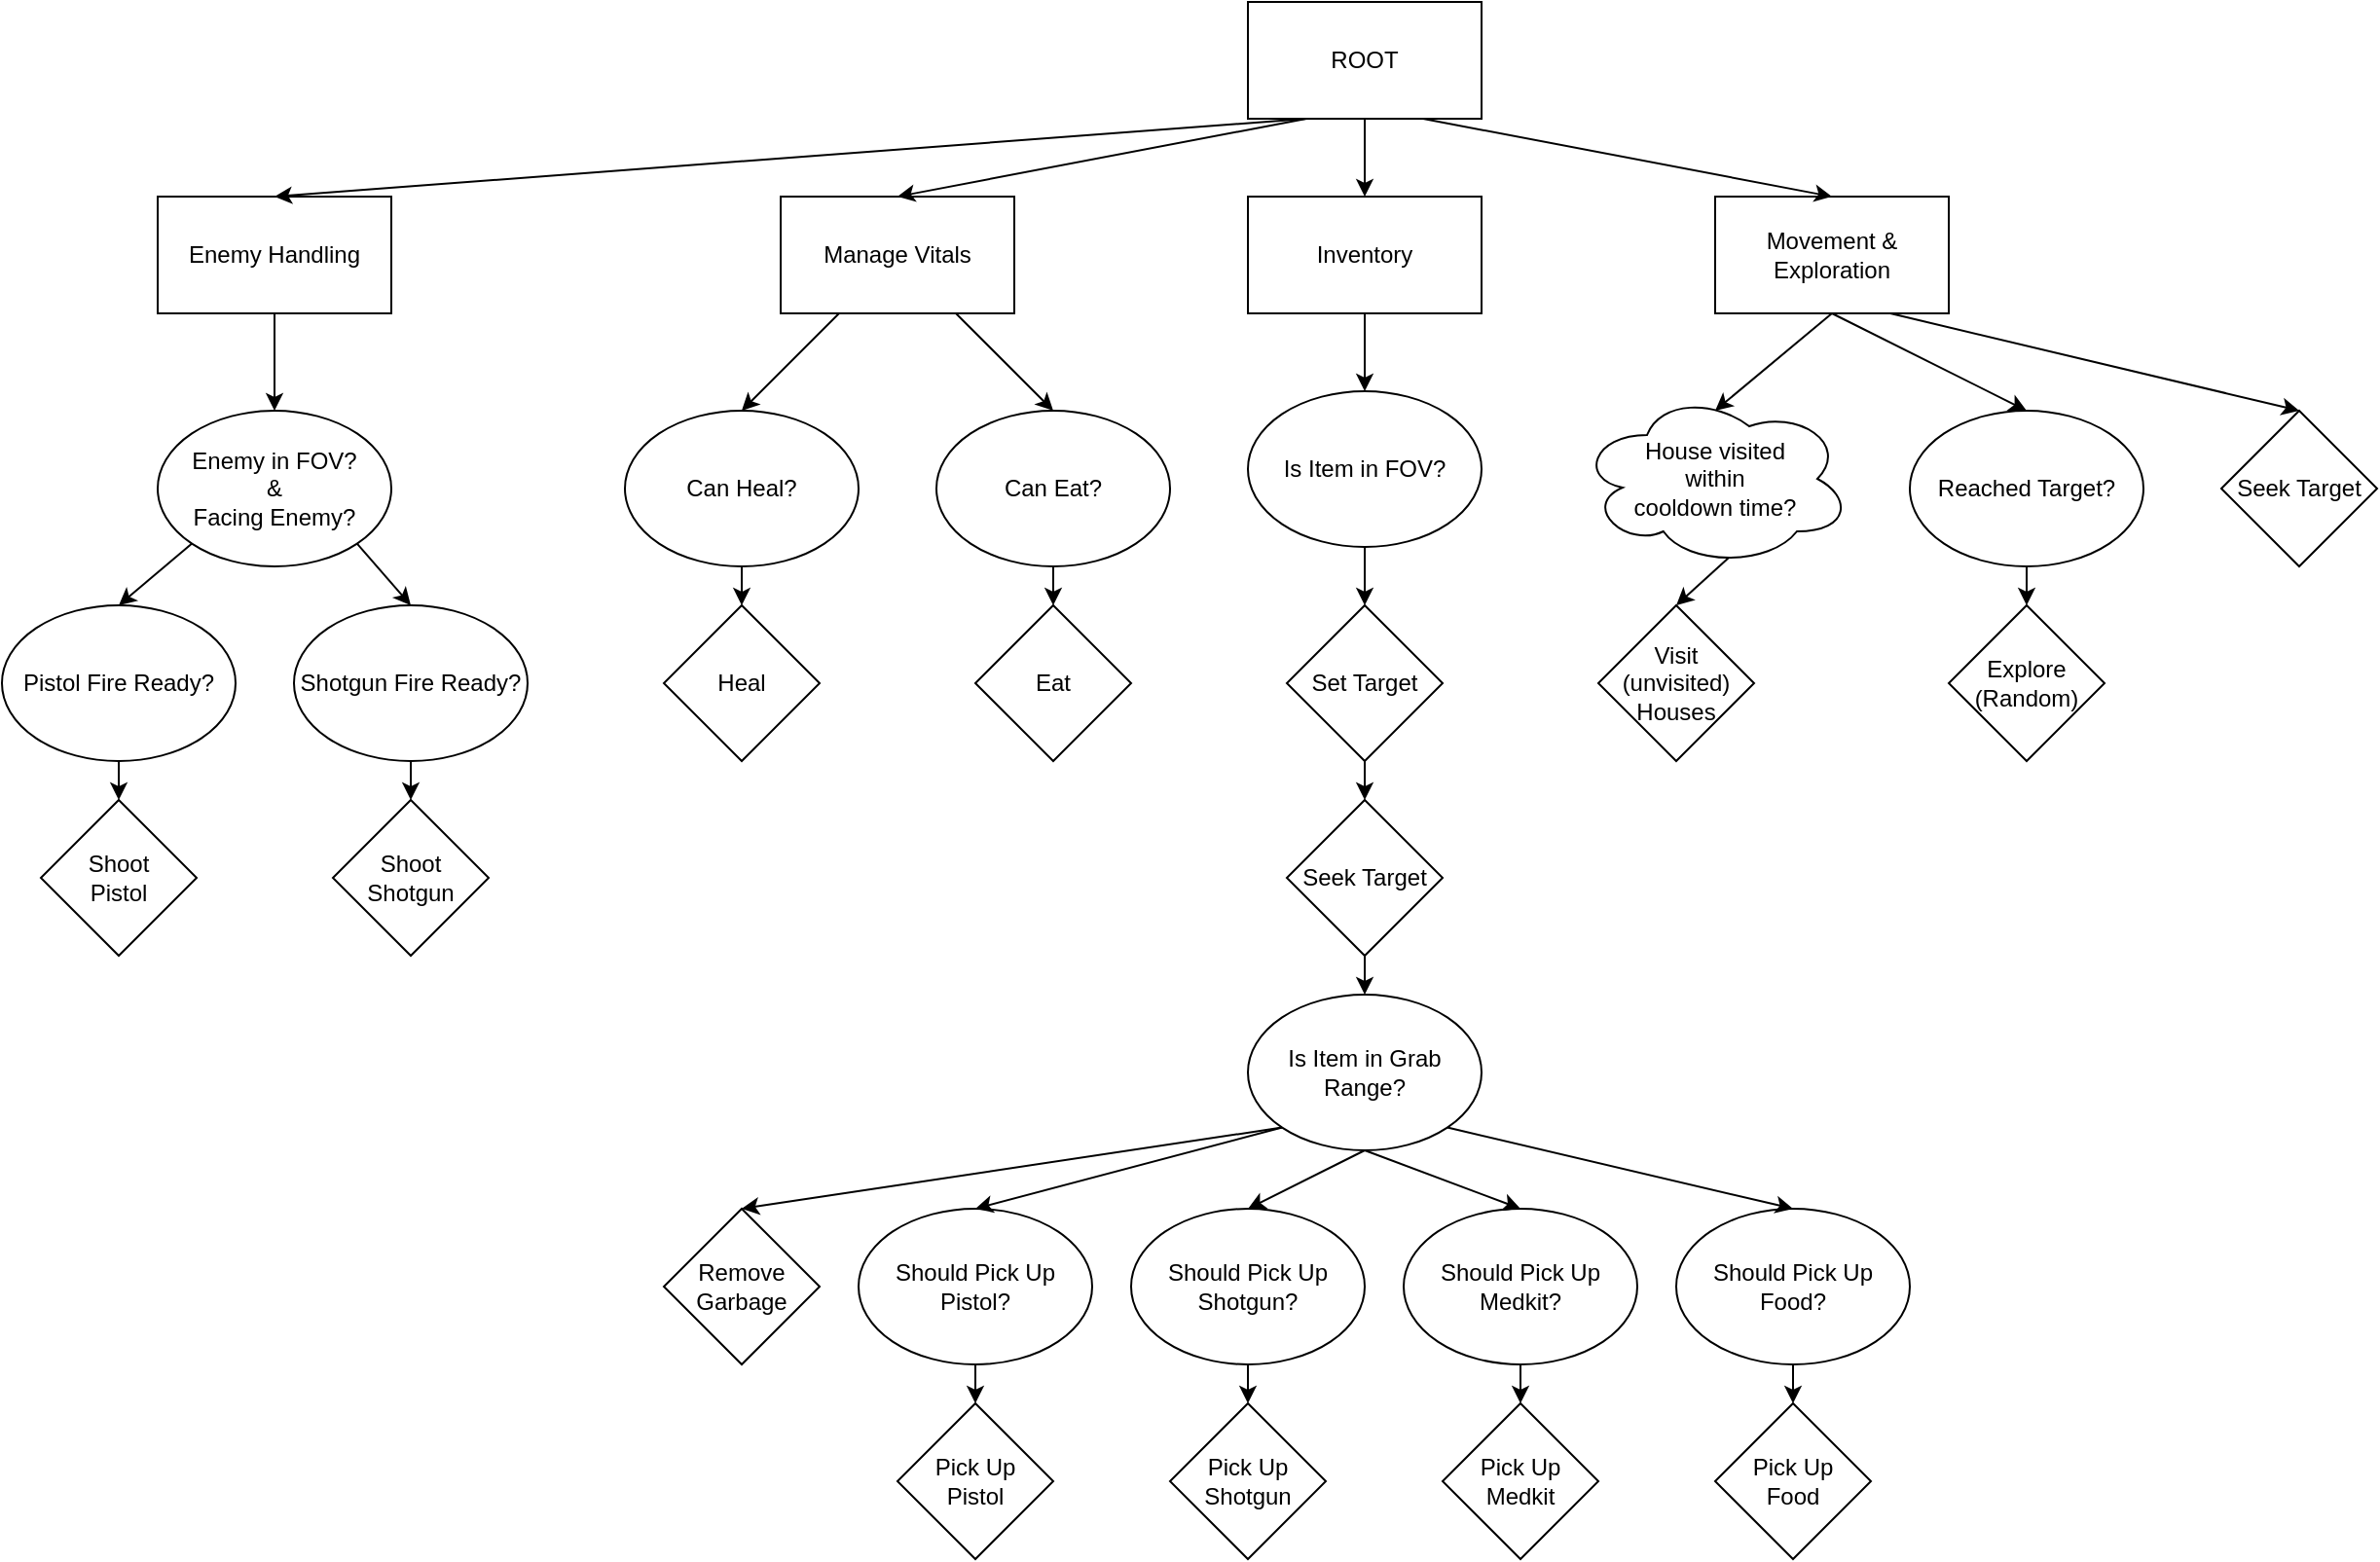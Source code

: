<mxfile version="20.8.5" type="device"><diagram id="-o0-7hgbZm_ohBe0_UBz" name="Page-1"><mxGraphModel dx="2074" dy="1064" grid="1" gridSize="10" guides="1" tooltips="1" connect="1" arrows="1" fold="1" page="1" pageScale="1" pageWidth="1600" pageHeight="900" math="0" shadow="0"><root><mxCell id="0"/><mxCell id="1" parent="0"/><mxCell id="9E99ks6Xpr63udh73OkU-1" value="ROOT" style="rounded=0;whiteSpace=wrap;html=1;" vertex="1" parent="1"><mxGeometry x="740" y="10" width="120" height="60" as="geometry"/></mxCell><mxCell id="9E99ks6Xpr63udh73OkU-2" value="Enemy Handling" style="rounded=0;whiteSpace=wrap;html=1;" vertex="1" parent="1"><mxGeometry x="180" y="110" width="120" height="60" as="geometry"/></mxCell><mxCell id="9E99ks6Xpr63udh73OkU-3" value="Manage Vitals" style="rounded=0;whiteSpace=wrap;html=1;" vertex="1" parent="1"><mxGeometry x="500" y="110" width="120" height="60" as="geometry"/></mxCell><mxCell id="9E99ks6Xpr63udh73OkU-4" value="Inventory" style="rounded=0;whiteSpace=wrap;html=1;" vertex="1" parent="1"><mxGeometry x="740" y="110" width="120" height="60" as="geometry"/></mxCell><mxCell id="9E99ks6Xpr63udh73OkU-5" value="Movement &amp;amp; Exploration" style="rounded=0;whiteSpace=wrap;html=1;" vertex="1" parent="1"><mxGeometry x="980" y="110" width="120" height="60" as="geometry"/></mxCell><mxCell id="9E99ks6Xpr63udh73OkU-6" value="" style="endArrow=classic;html=1;rounded=0;exitX=0.25;exitY=1;exitDx=0;exitDy=0;entryX=0.5;entryY=0;entryDx=0;entryDy=0;" edge="1" parent="1" source="9E99ks6Xpr63udh73OkU-1" target="9E99ks6Xpr63udh73OkU-2"><mxGeometry width="50" height="50" relative="1" as="geometry"><mxPoint x="780" y="490" as="sourcePoint"/><mxPoint x="830" y="440" as="targetPoint"/></mxGeometry></mxCell><mxCell id="9E99ks6Xpr63udh73OkU-8" value="" style="endArrow=classic;html=1;rounded=0;entryX=0.5;entryY=0;entryDx=0;entryDy=0;" edge="1" parent="1" target="9E99ks6Xpr63udh73OkU-3"><mxGeometry width="50" height="50" relative="1" as="geometry"><mxPoint x="770" y="70" as="sourcePoint"/><mxPoint x="770" y="100" as="targetPoint"/></mxGeometry></mxCell><mxCell id="9E99ks6Xpr63udh73OkU-9" value="" style="endArrow=classic;html=1;rounded=0;entryX=0.5;entryY=0;entryDx=0;entryDy=0;exitX=0.5;exitY=1;exitDx=0;exitDy=0;" edge="1" parent="1" source="9E99ks6Xpr63udh73OkU-1" target="9E99ks6Xpr63udh73OkU-4"><mxGeometry width="50" height="50" relative="1" as="geometry"><mxPoint x="910" y="90" as="sourcePoint"/><mxPoint x="960" y="40" as="targetPoint"/></mxGeometry></mxCell><mxCell id="9E99ks6Xpr63udh73OkU-10" value="" style="endArrow=classic;html=1;rounded=0;entryX=0.5;entryY=0;entryDx=0;entryDy=0;exitX=0.75;exitY=1;exitDx=0;exitDy=0;" edge="1" parent="1" source="9E99ks6Xpr63udh73OkU-1" target="9E99ks6Xpr63udh73OkU-5"><mxGeometry width="50" height="50" relative="1" as="geometry"><mxPoint x="940" y="90" as="sourcePoint"/><mxPoint x="990" y="40" as="targetPoint"/></mxGeometry></mxCell><mxCell id="9E99ks6Xpr63udh73OkU-11" value="Enemy in FOV?&lt;br&gt;&amp;amp;&lt;br&gt;Facing Enemy?" style="ellipse;whiteSpace=wrap;html=1;" vertex="1" parent="1"><mxGeometry x="180" y="220" width="120" height="80" as="geometry"/></mxCell><mxCell id="9E99ks6Xpr63udh73OkU-13" value="" style="endArrow=classic;html=1;rounded=0;entryX=0.5;entryY=0;entryDx=0;entryDy=0;exitX=0.5;exitY=1;exitDx=0;exitDy=0;" edge="1" parent="1" source="9E99ks6Xpr63udh73OkU-2" target="9E99ks6Xpr63udh73OkU-11"><mxGeometry width="50" height="50" relative="1" as="geometry"><mxPoint x="220" y="240" as="sourcePoint"/><mxPoint x="270" y="190" as="targetPoint"/></mxGeometry></mxCell><mxCell id="9E99ks6Xpr63udh73OkU-14" value="Pistol Fire Ready?" style="ellipse;whiteSpace=wrap;html=1;" vertex="1" parent="1"><mxGeometry x="100" y="320" width="120" height="80" as="geometry"/></mxCell><mxCell id="9E99ks6Xpr63udh73OkU-15" value="Shotgun Fire Ready?" style="ellipse;whiteSpace=wrap;html=1;" vertex="1" parent="1"><mxGeometry x="250" y="320" width="120" height="80" as="geometry"/></mxCell><mxCell id="9E99ks6Xpr63udh73OkU-16" value="" style="endArrow=classic;html=1;rounded=0;entryX=0.5;entryY=0;entryDx=0;entryDy=0;exitX=0;exitY=1;exitDx=0;exitDy=0;" edge="1" parent="1" source="9E99ks6Xpr63udh73OkU-11" target="9E99ks6Xpr63udh73OkU-14"><mxGeometry width="50" height="50" relative="1" as="geometry"><mxPoint x="50" y="290" as="sourcePoint"/><mxPoint x="100" y="240" as="targetPoint"/></mxGeometry></mxCell><mxCell id="9E99ks6Xpr63udh73OkU-17" value="" style="endArrow=classic;html=1;rounded=0;exitX=1;exitY=1;exitDx=0;exitDy=0;entryX=0.5;entryY=0;entryDx=0;entryDy=0;" edge="1" parent="1" source="9E99ks6Xpr63udh73OkU-11" target="9E99ks6Xpr63udh73OkU-15"><mxGeometry width="50" height="50" relative="1" as="geometry"><mxPoint x="350" y="320" as="sourcePoint"/><mxPoint x="400" y="270" as="targetPoint"/></mxGeometry></mxCell><mxCell id="9E99ks6Xpr63udh73OkU-18" value="Shoot&lt;br&gt;Pistol" style="rhombus;whiteSpace=wrap;html=1;" vertex="1" parent="1"><mxGeometry x="120" y="420" width="80" height="80" as="geometry"/></mxCell><mxCell id="9E99ks6Xpr63udh73OkU-19" value="Shoot Shotgun" style="rhombus;whiteSpace=wrap;html=1;" vertex="1" parent="1"><mxGeometry x="270" y="420" width="80" height="80" as="geometry"/></mxCell><mxCell id="9E99ks6Xpr63udh73OkU-20" value="" style="endArrow=classic;html=1;rounded=0;exitX=0.5;exitY=1;exitDx=0;exitDy=0;entryX=0.5;entryY=0;entryDx=0;entryDy=0;" edge="1" parent="1" source="9E99ks6Xpr63udh73OkU-14" target="9E99ks6Xpr63udh73OkU-18"><mxGeometry width="50" height="50" relative="1" as="geometry"><mxPoint x="190" y="450" as="sourcePoint"/><mxPoint x="240" y="400" as="targetPoint"/></mxGeometry></mxCell><mxCell id="9E99ks6Xpr63udh73OkU-21" value="" style="endArrow=classic;html=1;rounded=0;exitX=0.5;exitY=1;exitDx=0;exitDy=0;entryX=0.5;entryY=0;entryDx=0;entryDy=0;" edge="1" parent="1" source="9E99ks6Xpr63udh73OkU-15" target="9E99ks6Xpr63udh73OkU-19"><mxGeometry width="50" height="50" relative="1" as="geometry"><mxPoint x="420" y="450" as="sourcePoint"/><mxPoint x="470" y="400" as="targetPoint"/></mxGeometry></mxCell><mxCell id="9E99ks6Xpr63udh73OkU-24" value="Can Heal?" style="ellipse;whiteSpace=wrap;html=1;" vertex="1" parent="1"><mxGeometry x="420" y="220" width="120" height="80" as="geometry"/></mxCell><mxCell id="9E99ks6Xpr63udh73OkU-25" value="" style="endArrow=classic;html=1;rounded=0;entryX=0.5;entryY=0;entryDx=0;entryDy=0;exitX=0.25;exitY=1;exitDx=0;exitDy=0;" edge="1" parent="1" source="9E99ks6Xpr63udh73OkU-3" target="9E99ks6Xpr63udh73OkU-24"><mxGeometry width="50" height="50" relative="1" as="geometry"><mxPoint x="490" y="230" as="sourcePoint"/><mxPoint x="540" y="180" as="targetPoint"/></mxGeometry></mxCell><mxCell id="9E99ks6Xpr63udh73OkU-26" value="Can Eat?" style="ellipse;whiteSpace=wrap;html=1;" vertex="1" parent="1"><mxGeometry x="580" y="220" width="120" height="80" as="geometry"/></mxCell><mxCell id="9E99ks6Xpr63udh73OkU-28" value="" style="endArrow=classic;html=1;rounded=0;entryX=0.5;entryY=0;entryDx=0;entryDy=0;exitX=0.75;exitY=1;exitDx=0;exitDy=0;" edge="1" parent="1" source="9E99ks6Xpr63udh73OkU-3" target="9E99ks6Xpr63udh73OkU-26"><mxGeometry width="50" height="50" relative="1" as="geometry"><mxPoint x="570" y="240" as="sourcePoint"/><mxPoint x="620" y="190" as="targetPoint"/></mxGeometry></mxCell><mxCell id="9E99ks6Xpr63udh73OkU-29" value="Heal" style="rhombus;whiteSpace=wrap;html=1;" vertex="1" parent="1"><mxGeometry x="440" y="320" width="80" height="80" as="geometry"/></mxCell><mxCell id="9E99ks6Xpr63udh73OkU-30" value="Eat" style="rhombus;whiteSpace=wrap;html=1;" vertex="1" parent="1"><mxGeometry x="600" y="320" width="80" height="80" as="geometry"/></mxCell><mxCell id="9E99ks6Xpr63udh73OkU-31" value="" style="endArrow=classic;html=1;rounded=0;exitX=0.5;exitY=1;exitDx=0;exitDy=0;" edge="1" parent="1" source="9E99ks6Xpr63udh73OkU-24" target="9E99ks6Xpr63udh73OkU-29"><mxGeometry width="50" height="50" relative="1" as="geometry"><mxPoint x="500" y="330" as="sourcePoint"/><mxPoint x="550" y="280" as="targetPoint"/></mxGeometry></mxCell><mxCell id="9E99ks6Xpr63udh73OkU-32" value="" style="endArrow=classic;html=1;rounded=0;exitX=0.5;exitY=1;exitDx=0;exitDy=0;entryX=0.5;entryY=0;entryDx=0;entryDy=0;" edge="1" parent="1" source="9E99ks6Xpr63udh73OkU-26" target="9E99ks6Xpr63udh73OkU-30"><mxGeometry width="50" height="50" relative="1" as="geometry"><mxPoint x="700" y="340" as="sourcePoint"/><mxPoint x="750" y="290" as="targetPoint"/></mxGeometry></mxCell><mxCell id="9E99ks6Xpr63udh73OkU-33" value="Is Item in FOV?" style="ellipse;whiteSpace=wrap;html=1;" vertex="1" parent="1"><mxGeometry x="740" y="210" width="120" height="80" as="geometry"/></mxCell><mxCell id="9E99ks6Xpr63udh73OkU-34" value="Set Target" style="rhombus;whiteSpace=wrap;html=1;" vertex="1" parent="1"><mxGeometry x="760" y="320" width="80" height="80" as="geometry"/></mxCell><mxCell id="9E99ks6Xpr63udh73OkU-35" value="Seek Target" style="rhombus;whiteSpace=wrap;html=1;" vertex="1" parent="1"><mxGeometry x="760" y="420" width="80" height="80" as="geometry"/></mxCell><mxCell id="9E99ks6Xpr63udh73OkU-36" value="" style="endArrow=classic;html=1;rounded=0;entryX=0.5;entryY=0;entryDx=0;entryDy=0;" edge="1" parent="1" source="9E99ks6Xpr63udh73OkU-4" target="9E99ks6Xpr63udh73OkU-33"><mxGeometry width="50" height="50" relative="1" as="geometry"><mxPoint x="770" y="220" as="sourcePoint"/><mxPoint x="820" y="170" as="targetPoint"/></mxGeometry></mxCell><mxCell id="9E99ks6Xpr63udh73OkU-37" value="" style="endArrow=classic;html=1;rounded=0;exitX=0.5;exitY=1;exitDx=0;exitDy=0;entryX=0.5;entryY=0;entryDx=0;entryDy=0;" edge="1" parent="1" source="9E99ks6Xpr63udh73OkU-33" target="9E99ks6Xpr63udh73OkU-34"><mxGeometry width="50" height="50" relative="1" as="geometry"><mxPoint x="770" y="290" as="sourcePoint"/><mxPoint x="900" y="270" as="targetPoint"/></mxGeometry></mxCell><mxCell id="9E99ks6Xpr63udh73OkU-38" value="" style="endArrow=classic;html=1;rounded=0;exitX=0.5;exitY=1;exitDx=0;exitDy=0;entryX=0.5;entryY=0;entryDx=0;entryDy=0;" edge="1" parent="1" source="9E99ks6Xpr63udh73OkU-34" target="9E99ks6Xpr63udh73OkU-35"><mxGeometry width="50" height="50" relative="1" as="geometry"><mxPoint x="930" y="460" as="sourcePoint"/><mxPoint x="980" y="410" as="targetPoint"/></mxGeometry></mxCell><mxCell id="9E99ks6Xpr63udh73OkU-39" value="Is Item in Grab Range?" style="ellipse;whiteSpace=wrap;html=1;" vertex="1" parent="1"><mxGeometry x="740" y="520" width="120" height="80" as="geometry"/></mxCell><mxCell id="9E99ks6Xpr63udh73OkU-40" value="" style="endArrow=classic;html=1;rounded=0;exitX=0.5;exitY=1;exitDx=0;exitDy=0;entryX=0.5;entryY=0;entryDx=0;entryDy=0;" edge="1" parent="1" source="9E99ks6Xpr63udh73OkU-35" target="9E99ks6Xpr63udh73OkU-39"><mxGeometry width="50" height="50" relative="1" as="geometry"><mxPoint x="970" y="500" as="sourcePoint"/><mxPoint x="1020" y="450" as="targetPoint"/></mxGeometry></mxCell><mxCell id="9E99ks6Xpr63udh73OkU-42" value="Should Pick Up&lt;br&gt;Pistol?" style="ellipse;whiteSpace=wrap;html=1;" vertex="1" parent="1"><mxGeometry x="540" y="630" width="120" height="80" as="geometry"/></mxCell><mxCell id="9E99ks6Xpr63udh73OkU-43" value="Should Pick Up&lt;br&gt;Shotgun?" style="ellipse;whiteSpace=wrap;html=1;" vertex="1" parent="1"><mxGeometry x="680" y="630" width="120" height="80" as="geometry"/></mxCell><mxCell id="9E99ks6Xpr63udh73OkU-44" value="Should Pick Up&lt;br&gt;Medkit?" style="ellipse;whiteSpace=wrap;html=1;" vertex="1" parent="1"><mxGeometry x="820" y="630" width="120" height="80" as="geometry"/></mxCell><mxCell id="9E99ks6Xpr63udh73OkU-45" value="Should Pick Up&lt;br&gt;Food?" style="ellipse;whiteSpace=wrap;html=1;" vertex="1" parent="1"><mxGeometry x="960" y="630" width="120" height="80" as="geometry"/></mxCell><mxCell id="9E99ks6Xpr63udh73OkU-46" value="" style="endArrow=classic;html=1;rounded=0;exitX=0;exitY=1;exitDx=0;exitDy=0;entryX=0.5;entryY=0;entryDx=0;entryDy=0;" edge="1" parent="1" source="9E99ks6Xpr63udh73OkU-39" target="9E99ks6Xpr63udh73OkU-42"><mxGeometry width="50" height="50" relative="1" as="geometry"><mxPoint x="610" y="590" as="sourcePoint"/><mxPoint x="660" y="540" as="targetPoint"/></mxGeometry></mxCell><mxCell id="9E99ks6Xpr63udh73OkU-47" value="" style="endArrow=classic;html=1;rounded=0;exitX=1;exitY=1;exitDx=0;exitDy=0;entryX=0.5;entryY=0;entryDx=0;entryDy=0;" edge="1" parent="1" source="9E99ks6Xpr63udh73OkU-39" target="9E99ks6Xpr63udh73OkU-45"><mxGeometry width="50" height="50" relative="1" as="geometry"><mxPoint x="960" y="620" as="sourcePoint"/><mxPoint x="1010" y="570" as="targetPoint"/></mxGeometry></mxCell><mxCell id="9E99ks6Xpr63udh73OkU-49" value="" style="endArrow=classic;html=1;rounded=0;entryX=0.5;entryY=0;entryDx=0;entryDy=0;exitX=0.5;exitY=1;exitDx=0;exitDy=0;" edge="1" parent="1" source="9E99ks6Xpr63udh73OkU-39" target="9E99ks6Xpr63udh73OkU-43"><mxGeometry width="50" height="50" relative="1" as="geometry"><mxPoint x="710" y="640" as="sourcePoint"/><mxPoint x="760" y="590" as="targetPoint"/></mxGeometry></mxCell><mxCell id="9E99ks6Xpr63udh73OkU-50" value="" style="endArrow=classic;html=1;rounded=0;entryX=0.5;entryY=0;entryDx=0;entryDy=0;exitX=0.5;exitY=1;exitDx=0;exitDy=0;" edge="1" parent="1" source="9E99ks6Xpr63udh73OkU-39" target="9E99ks6Xpr63udh73OkU-44"><mxGeometry width="50" height="50" relative="1" as="geometry"><mxPoint x="850" y="640" as="sourcePoint"/><mxPoint x="900" y="590" as="targetPoint"/></mxGeometry></mxCell><mxCell id="9E99ks6Xpr63udh73OkU-51" value="Remove&lt;br&gt;Garbage" style="rhombus;whiteSpace=wrap;html=1;" vertex="1" parent="1"><mxGeometry x="440" y="630" width="80" height="80" as="geometry"/></mxCell><mxCell id="9E99ks6Xpr63udh73OkU-52" value="" style="endArrow=classic;html=1;rounded=0;entryX=0.5;entryY=0;entryDx=0;entryDy=0;exitX=0;exitY=1;exitDx=0;exitDy=0;" edge="1" parent="1" source="9E99ks6Xpr63udh73OkU-39" target="9E99ks6Xpr63udh73OkU-51"><mxGeometry width="50" height="50" relative="1" as="geometry"><mxPoint x="670" y="560" as="sourcePoint"/><mxPoint x="720" y="510" as="targetPoint"/></mxGeometry></mxCell><mxCell id="9E99ks6Xpr63udh73OkU-53" value="Pick Up&lt;br&gt;Pistol" style="rhombus;whiteSpace=wrap;html=1;" vertex="1" parent="1"><mxGeometry x="560" y="730" width="80" height="80" as="geometry"/></mxCell><mxCell id="9E99ks6Xpr63udh73OkU-54" value="" style="endArrow=classic;html=1;rounded=0;entryX=0.5;entryY=0;entryDx=0;entryDy=0;exitX=0.5;exitY=1;exitDx=0;exitDy=0;" edge="1" parent="1" source="9E99ks6Xpr63udh73OkU-42" target="9E99ks6Xpr63udh73OkU-53"><mxGeometry width="50" height="50" relative="1" as="geometry"><mxPoint x="410" y="840" as="sourcePoint"/><mxPoint x="460" y="790" as="targetPoint"/></mxGeometry></mxCell><mxCell id="9E99ks6Xpr63udh73OkU-55" value="Pick Up&lt;br&gt;Shotgun" style="rhombus;whiteSpace=wrap;html=1;" vertex="1" parent="1"><mxGeometry x="700" y="730" width="80" height="80" as="geometry"/></mxCell><mxCell id="9E99ks6Xpr63udh73OkU-56" value="Pick Up&lt;br&gt;Medkit" style="rhombus;whiteSpace=wrap;html=1;" vertex="1" parent="1"><mxGeometry x="840" y="730" width="80" height="80" as="geometry"/></mxCell><mxCell id="9E99ks6Xpr63udh73OkU-57" value="Pick Up&lt;br&gt;Food" style="rhombus;whiteSpace=wrap;html=1;" vertex="1" parent="1"><mxGeometry x="980" y="730" width="80" height="80" as="geometry"/></mxCell><mxCell id="9E99ks6Xpr63udh73OkU-58" value="" style="endArrow=classic;html=1;rounded=0;entryX=0.5;entryY=0;entryDx=0;entryDy=0;" edge="1" parent="1" source="9E99ks6Xpr63udh73OkU-43" target="9E99ks6Xpr63udh73OkU-55"><mxGeometry width="50" height="50" relative="1" as="geometry"><mxPoint x="730" y="740" as="sourcePoint"/><mxPoint x="780" y="690" as="targetPoint"/></mxGeometry></mxCell><mxCell id="9E99ks6Xpr63udh73OkU-59" value="" style="endArrow=classic;html=1;rounded=0;entryX=0.5;entryY=0;entryDx=0;entryDy=0;exitX=0.5;exitY=1;exitDx=0;exitDy=0;" edge="1" parent="1" source="9E99ks6Xpr63udh73OkU-44" target="9E99ks6Xpr63udh73OkU-56"><mxGeometry width="50" height="50" relative="1" as="geometry"><mxPoint x="850" y="710" as="sourcePoint"/><mxPoint x="900" y="660" as="targetPoint"/></mxGeometry></mxCell><mxCell id="9E99ks6Xpr63udh73OkU-60" value="" style="endArrow=classic;html=1;rounded=0;entryX=0.5;entryY=0;entryDx=0;entryDy=0;" edge="1" parent="1" source="9E99ks6Xpr63udh73OkU-45" target="9E99ks6Xpr63udh73OkU-57"><mxGeometry width="50" height="50" relative="1" as="geometry"><mxPoint x="1050" y="730" as="sourcePoint"/><mxPoint x="1100" y="680" as="targetPoint"/></mxGeometry></mxCell><mxCell id="9E99ks6Xpr63udh73OkU-61" value="Visit (unvisited)&lt;br&gt;Houses" style="rhombus;whiteSpace=wrap;html=1;" vertex="1" parent="1"><mxGeometry x="920" y="320" width="80" height="80" as="geometry"/></mxCell><mxCell id="9E99ks6Xpr63udh73OkU-69" value="House visited&lt;br&gt;within&lt;br&gt;cooldown time?" style="ellipse;shape=cloud;whiteSpace=wrap;html=1;" vertex="1" parent="1"><mxGeometry x="910" y="210" width="140" height="90" as="geometry"/></mxCell><mxCell id="9E99ks6Xpr63udh73OkU-70" value="" style="endArrow=classic;html=1;rounded=0;entryX=0.5;entryY=0.111;entryDx=0;entryDy=0;entryPerimeter=0;" edge="1" parent="1" target="9E99ks6Xpr63udh73OkU-69"><mxGeometry width="50" height="50" relative="1" as="geometry"><mxPoint x="1040" y="170" as="sourcePoint"/><mxPoint x="1190" y="140" as="targetPoint"/></mxGeometry></mxCell><mxCell id="9E99ks6Xpr63udh73OkU-71" value="" style="endArrow=classic;html=1;rounded=0;entryX=0.5;entryY=0;entryDx=0;entryDy=0;exitX=0.55;exitY=0.95;exitDx=0;exitDy=0;exitPerimeter=0;" edge="1" parent="1" source="9E99ks6Xpr63udh73OkU-69" target="9E99ks6Xpr63udh73OkU-61"><mxGeometry width="50" height="50" relative="1" as="geometry"><mxPoint x="1050" y="360" as="sourcePoint"/><mxPoint x="1100" y="310" as="targetPoint"/></mxGeometry></mxCell><mxCell id="9E99ks6Xpr63udh73OkU-72" value="Reached Target?" style="ellipse;whiteSpace=wrap;html=1;" vertex="1" parent="1"><mxGeometry x="1080" y="220" width="120" height="80" as="geometry"/></mxCell><mxCell id="9E99ks6Xpr63udh73OkU-73" value="" style="endArrow=classic;html=1;rounded=0;exitX=0.5;exitY=1;exitDx=0;exitDy=0;entryX=0.5;entryY=0;entryDx=0;entryDy=0;" edge="1" parent="1" source="9E99ks6Xpr63udh73OkU-5" target="9E99ks6Xpr63udh73OkU-72"><mxGeometry width="50" height="50" relative="1" as="geometry"><mxPoint x="1190" y="190" as="sourcePoint"/><mxPoint x="1240" y="140" as="targetPoint"/></mxGeometry></mxCell><mxCell id="9E99ks6Xpr63udh73OkU-74" value="Explore&lt;br&gt;(Random)" style="rhombus;whiteSpace=wrap;html=1;" vertex="1" parent="1"><mxGeometry x="1100" y="320" width="80" height="80" as="geometry"/></mxCell><mxCell id="9E99ks6Xpr63udh73OkU-75" value="" style="endArrow=classic;html=1;rounded=0;exitX=0.5;exitY=1;exitDx=0;exitDy=0;" edge="1" parent="1" source="9E99ks6Xpr63udh73OkU-72" target="9E99ks6Xpr63udh73OkU-74"><mxGeometry width="50" height="50" relative="1" as="geometry"><mxPoint x="1230" y="350" as="sourcePoint"/><mxPoint x="1280" y="300" as="targetPoint"/></mxGeometry></mxCell><mxCell id="9E99ks6Xpr63udh73OkU-76" value="Seek Target" style="rhombus;whiteSpace=wrap;html=1;" vertex="1" parent="1"><mxGeometry x="1240" y="220" width="80" height="80" as="geometry"/></mxCell><mxCell id="9E99ks6Xpr63udh73OkU-77" value="" style="endArrow=classic;html=1;rounded=0;exitX=0.75;exitY=1;exitDx=0;exitDy=0;entryX=0.5;entryY=0;entryDx=0;entryDy=0;" edge="1" parent="1" source="9E99ks6Xpr63udh73OkU-5" target="9E99ks6Xpr63udh73OkU-76"><mxGeometry width="50" height="50" relative="1" as="geometry"><mxPoint x="1220" y="150" as="sourcePoint"/><mxPoint x="1270" y="100" as="targetPoint"/></mxGeometry></mxCell></root></mxGraphModel></diagram></mxfile>